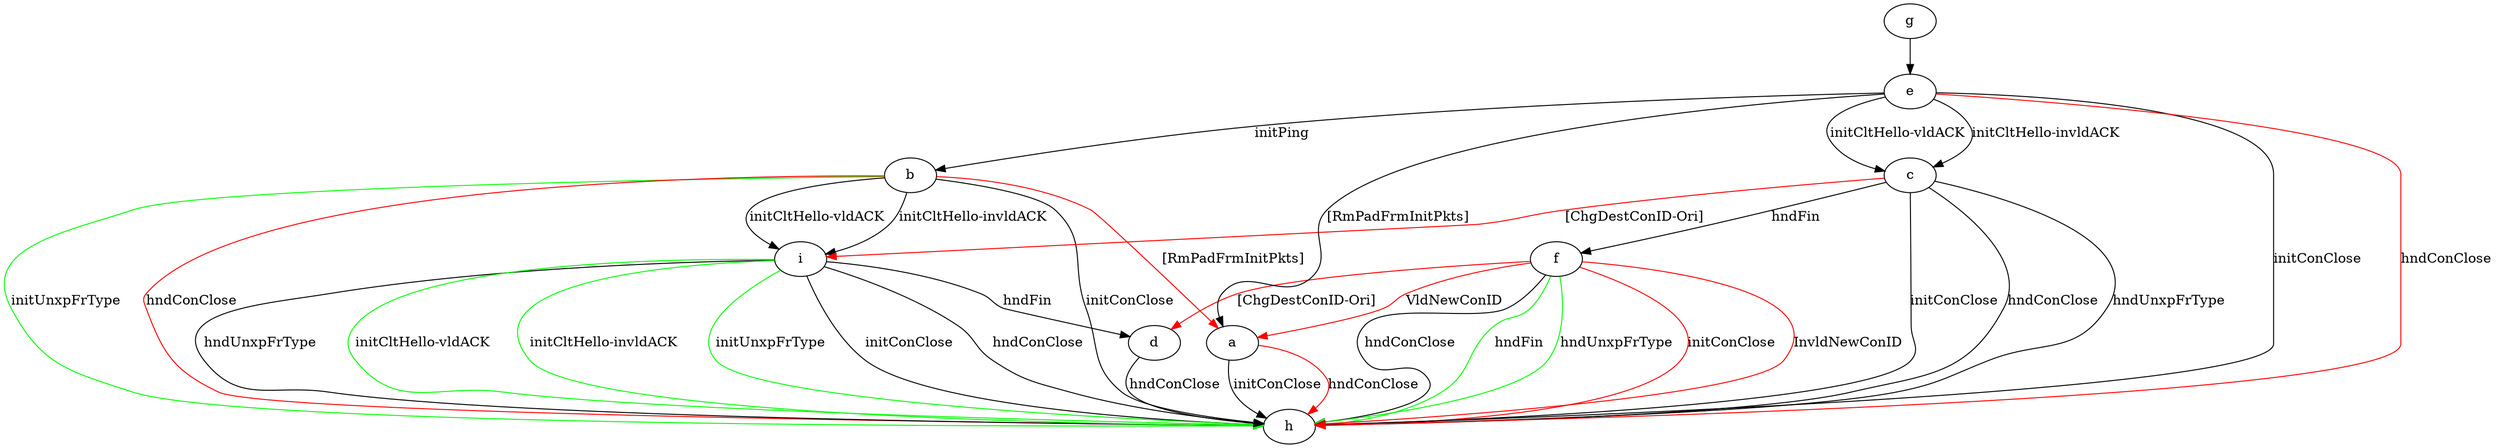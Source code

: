 digraph "" {
	a -> h	[key=0,
		label="initConClose "];
	a -> h	[key=1,
		color=red,
		label="hndConClose "];
	b -> a	[key=0,
		color=red,
		label="[RmPadFrmInitPkts] "];
	b -> h	[key=0,
		label="initConClose "];
	b -> h	[key=1,
		color=green,
		label="initUnxpFrType "];
	b -> h	[key=2,
		color=red,
		label="hndConClose "];
	b -> i	[key=0,
		label="initCltHello-vldACK "];
	b -> i	[key=1,
		label="initCltHello-invldACK "];
	c -> f	[key=0,
		label="hndFin "];
	c -> h	[key=0,
		label="initConClose "];
	c -> h	[key=1,
		label="hndConClose "];
	c -> h	[key=2,
		label="hndUnxpFrType "];
	c -> i	[key=0,
		color=red,
		label="[ChgDestConID-Ori] "];
	d -> h	[key=0,
		label="hndConClose "];
	e -> a	[key=0,
		label="[RmPadFrmInitPkts] "];
	e -> b	[key=0,
		label="initPing "];
	e -> c	[key=0,
		label="initCltHello-vldACK "];
	e -> c	[key=1,
		label="initCltHello-invldACK "];
	e -> h	[key=0,
		label="initConClose "];
	e -> h	[key=1,
		color=red,
		label="hndConClose "];
	f -> a	[key=0,
		color=red,
		label="VldNewConID "];
	f -> d	[key=0,
		color=red,
		label="[ChgDestConID-Ori] "];
	f -> h	[key=0,
		label="hndConClose "];
	f -> h	[key=1,
		color=green,
		label="hndFin "];
	f -> h	[key=2,
		color=green,
		label="hndUnxpFrType "];
	f -> h	[key=3,
		color=red,
		label="initConClose "];
	f -> h	[key=4,
		color=red,
		label="InvldNewConID "];
	g -> e	[key=0];
	i -> d	[key=0,
		label="hndFin "];
	i -> h	[key=0,
		label="initConClose "];
	i -> h	[key=1,
		label="hndConClose "];
	i -> h	[key=2,
		label="hndUnxpFrType "];
	i -> h	[key=3,
		color=green,
		label="initCltHello-vldACK "];
	i -> h	[key=4,
		color=green,
		label="initCltHello-invldACK "];
	i -> h	[key=5,
		color=green,
		label="initUnxpFrType "];
}

